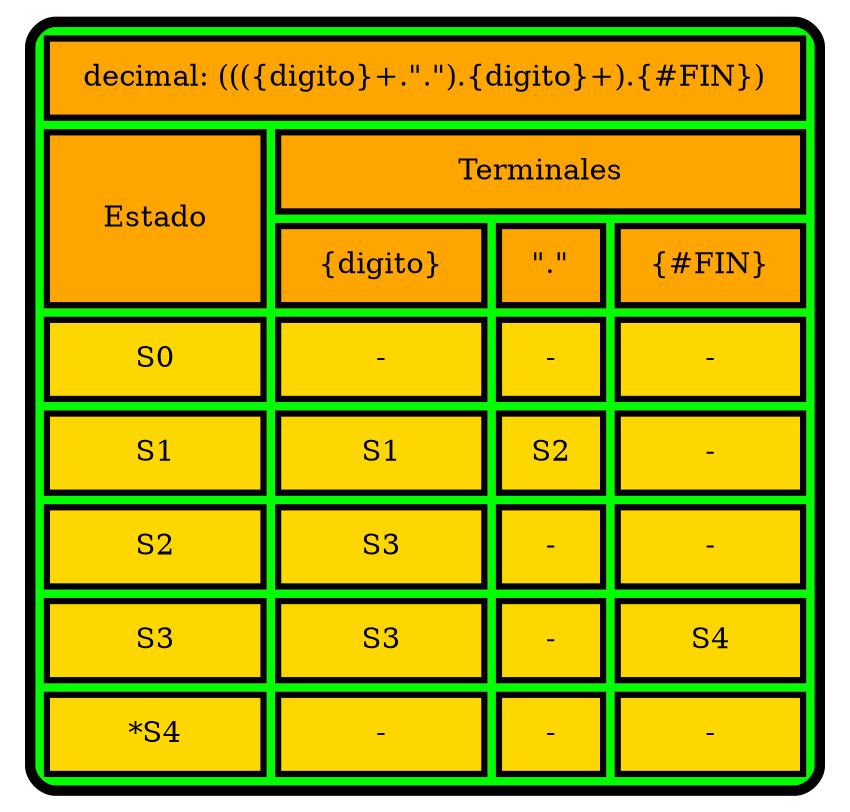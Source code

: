 digraph G { 
label=<
<TABLE border="5" cellspacing="4" cellpadding="10" style="rounded" bgcolor="green" gradientangle="315">
<TR>
<TD border="3"  colspan="4" bgcolor="orange">decimal: ((({digito}+.".").{digito}+).{#FIN})</TD>
</TR>
<TR>
<TD border="3"  rowspan="2" bgcolor="orange">Estado</TD>
<TD border="3"  colspan="3" bgcolor="orange">Terminales</TD>
</TR>
<TR>
<TD border="3" bgcolor="orange">{digito}</TD>
<TD border="3" bgcolor="orange">"."</TD>
<TD border="3" bgcolor="orange">{#FIN}</TD>
</TR>
<TR>
<TD border="3"  bgcolor="gold">S0</TD><TD border="3" bgcolor="gold">-</TD>
<TD border="3" bgcolor="gold">-</TD>
<TD border="3" bgcolor="gold">-</TD>
</TR>
<TR>
<TD border="3"  bgcolor="gold">S1</TD><TD border="3" bgcolor="gold">S1</TD>
<TD border="3" bgcolor="gold">S2</TD>
<TD border="3" bgcolor="gold">-</TD>
</TR>
<TR>
<TD border="3"  bgcolor="gold">S2</TD><TD border="3" bgcolor="gold">S3</TD>
<TD border="3" bgcolor="gold">-</TD>
<TD border="3" bgcolor="gold">-</TD>
</TR>
<TR>
<TD border="3"  bgcolor="gold">S3</TD><TD border="3" bgcolor="gold">S3</TD>
<TD border="3" bgcolor="gold">-</TD>
<TD border="3" bgcolor="gold">S4</TD>
</TR>
<TR>
<TD border="3"  bgcolor="gold">*S4</TD><TD border="3" bgcolor="gold">-</TD>
<TD border="3" bgcolor="gold">-</TD>
<TD border="3" bgcolor="gold">-</TD>
</TR>
</TABLE>>


}